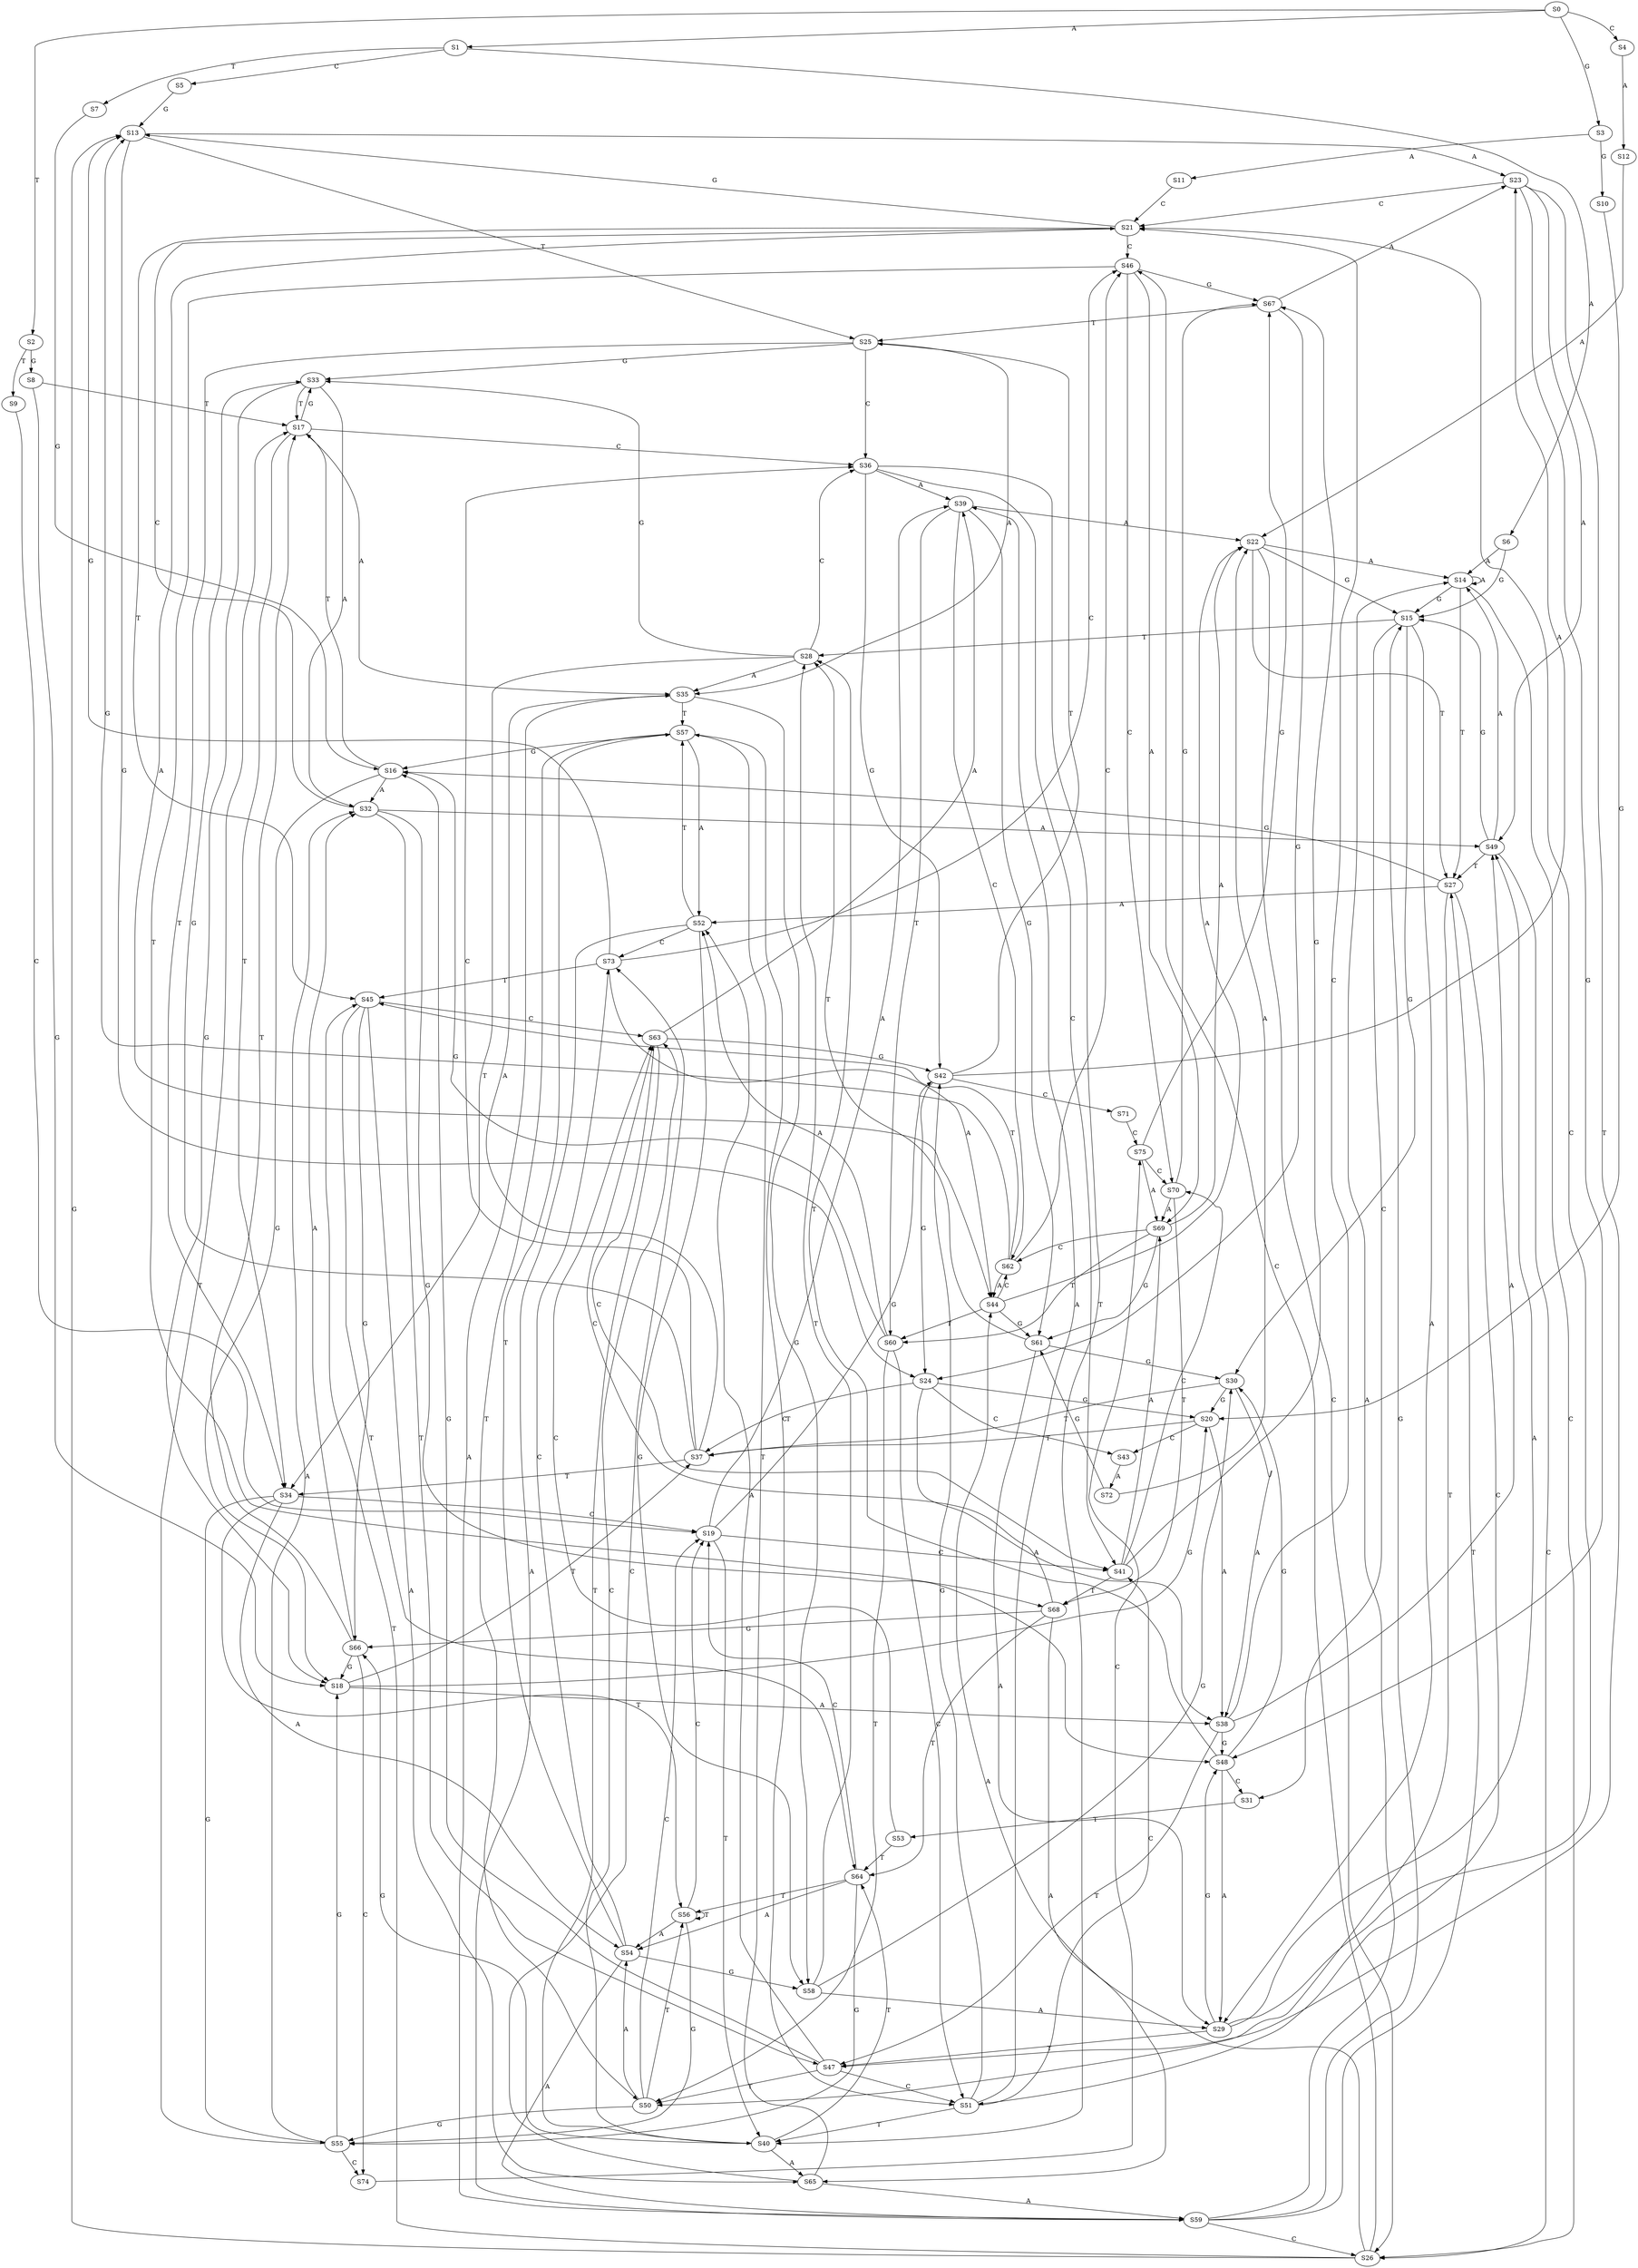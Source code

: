 strict digraph  {
	S0 -> S1 [ label = A ];
	S0 -> S2 [ label = T ];
	S0 -> S3 [ label = G ];
	S0 -> S4 [ label = C ];
	S1 -> S5 [ label = C ];
	S1 -> S6 [ label = A ];
	S1 -> S7 [ label = T ];
	S2 -> S8 [ label = G ];
	S2 -> S9 [ label = T ];
	S3 -> S10 [ label = G ];
	S3 -> S11 [ label = A ];
	S4 -> S12 [ label = A ];
	S5 -> S13 [ label = G ];
	S6 -> S14 [ label = A ];
	S6 -> S15 [ label = G ];
	S7 -> S16 [ label = G ];
	S8 -> S17 [ label = T ];
	S8 -> S18 [ label = G ];
	S9 -> S19 [ label = C ];
	S10 -> S20 [ label = G ];
	S11 -> S21 [ label = C ];
	S12 -> S22 [ label = A ];
	S13 -> S23 [ label = A ];
	S13 -> S24 [ label = G ];
	S13 -> S25 [ label = T ];
	S14 -> S26 [ label = C ];
	S14 -> S27 [ label = T ];
	S14 -> S15 [ label = G ];
	S14 -> S14 [ label = A ];
	S15 -> S28 [ label = T ];
	S15 -> S29 [ label = A ];
	S15 -> S30 [ label = G ];
	S15 -> S31 [ label = C ];
	S16 -> S32 [ label = A ];
	S16 -> S17 [ label = T ];
	S16 -> S18 [ label = G ];
	S17 -> S33 [ label = G ];
	S17 -> S34 [ label = T ];
	S17 -> S35 [ label = A ];
	S17 -> S36 [ label = C ];
	S18 -> S37 [ label = T ];
	S18 -> S20 [ label = G ];
	S18 -> S38 [ label = A ];
	S19 -> S39 [ label = A ];
	S19 -> S40 [ label = T ];
	S19 -> S41 [ label = C ];
	S19 -> S42 [ label = G ];
	S20 -> S38 [ label = A ];
	S20 -> S37 [ label = T ];
	S20 -> S43 [ label = C ];
	S21 -> S44 [ label = A ];
	S21 -> S45 [ label = T ];
	S21 -> S46 [ label = C ];
	S21 -> S13 [ label = G ];
	S22 -> S26 [ label = C ];
	S22 -> S14 [ label = A ];
	S22 -> S27 [ label = T ];
	S22 -> S15 [ label = G ];
	S23 -> S47 [ label = T ];
	S23 -> S48 [ label = G ];
	S23 -> S49 [ label = A ];
	S23 -> S21 [ label = C ];
	S24 -> S37 [ label = T ];
	S24 -> S38 [ label = A ];
	S24 -> S20 [ label = G ];
	S24 -> S43 [ label = C ];
	S25 -> S35 [ label = A ];
	S25 -> S34 [ label = T ];
	S25 -> S33 [ label = G ];
	S25 -> S36 [ label = C ];
	S26 -> S45 [ label = T ];
	S26 -> S46 [ label = C ];
	S26 -> S44 [ label = A ];
	S26 -> S13 [ label = G ];
	S27 -> S50 [ label = T ];
	S27 -> S51 [ label = C ];
	S27 -> S16 [ label = G ];
	S27 -> S52 [ label = A ];
	S28 -> S36 [ label = C ];
	S28 -> S35 [ label = A ];
	S28 -> S33 [ label = G ];
	S28 -> S34 [ label = T ];
	S29 -> S47 [ label = T ];
	S29 -> S49 [ label = A ];
	S29 -> S21 [ label = C ];
	S29 -> S48 [ label = G ];
	S30 -> S38 [ label = A ];
	S30 -> S20 [ label = G ];
	S30 -> S37 [ label = T ];
	S31 -> S53 [ label = T ];
	S32 -> S47 [ label = T ];
	S32 -> S48 [ label = G ];
	S32 -> S49 [ label = A ];
	S32 -> S21 [ label = C ];
	S33 -> S18 [ label = G ];
	S33 -> S32 [ label = A ];
	S33 -> S17 [ label = T ];
	S34 -> S19 [ label = C ];
	S34 -> S54 [ label = A ];
	S34 -> S55 [ label = G ];
	S34 -> S56 [ label = T ];
	S35 -> S57 [ label = T ];
	S35 -> S58 [ label = G ];
	S35 -> S59 [ label = A ];
	S36 -> S39 [ label = A ];
	S36 -> S40 [ label = T ];
	S36 -> S42 [ label = G ];
	S36 -> S41 [ label = C ];
	S37 -> S34 [ label = T ];
	S37 -> S33 [ label = G ];
	S37 -> S36 [ label = C ];
	S37 -> S35 [ label = A ];
	S38 -> S21 [ label = C ];
	S38 -> S49 [ label = A ];
	S38 -> S47 [ label = T ];
	S38 -> S48 [ label = G ];
	S39 -> S60 [ label = T ];
	S39 -> S61 [ label = G ];
	S39 -> S22 [ label = A ];
	S39 -> S62 [ label = C ];
	S40 -> S63 [ label = C ];
	S40 -> S64 [ label = T ];
	S40 -> S65 [ label = A ];
	S40 -> S66 [ label = G ];
	S41 -> S67 [ label = G ];
	S41 -> S68 [ label = T ];
	S41 -> S69 [ label = A ];
	S41 -> S70 [ label = C ];
	S42 -> S71 [ label = C ];
	S42 -> S24 [ label = G ];
	S42 -> S23 [ label = A ];
	S42 -> S25 [ label = T ];
	S43 -> S72 [ label = A ];
	S44 -> S60 [ label = T ];
	S44 -> S62 [ label = C ];
	S44 -> S22 [ label = A ];
	S44 -> S61 [ label = G ];
	S45 -> S63 [ label = C ];
	S45 -> S64 [ label = T ];
	S45 -> S66 [ label = G ];
	S45 -> S65 [ label = A ];
	S46 -> S70 [ label = C ];
	S46 -> S69 [ label = A ];
	S46 -> S68 [ label = T ];
	S46 -> S67 [ label = G ];
	S47 -> S50 [ label = T ];
	S47 -> S52 [ label = A ];
	S47 -> S16 [ label = G ];
	S47 -> S51 [ label = C ];
	S48 -> S30 [ label = G ];
	S48 -> S29 [ label = A ];
	S48 -> S28 [ label = T ];
	S48 -> S31 [ label = C ];
	S49 -> S26 [ label = C ];
	S49 -> S14 [ label = A ];
	S49 -> S27 [ label = T ];
	S49 -> S15 [ label = G ];
	S50 -> S56 [ label = T ];
	S50 -> S54 [ label = A ];
	S50 -> S19 [ label = C ];
	S50 -> S55 [ label = G ];
	S51 -> S42 [ label = G ];
	S51 -> S40 [ label = T ];
	S51 -> S39 [ label = A ];
	S51 -> S41 [ label = C ];
	S52 -> S58 [ label = G ];
	S52 -> S57 [ label = T ];
	S52 -> S59 [ label = A ];
	S52 -> S73 [ label = C ];
	S53 -> S64 [ label = T ];
	S53 -> S63 [ label = C ];
	S54 -> S58 [ label = G ];
	S54 -> S59 [ label = A ];
	S54 -> S73 [ label = C ];
	S54 -> S57 [ label = T ];
	S55 -> S17 [ label = T ];
	S55 -> S32 [ label = A ];
	S55 -> S74 [ label = C ];
	S55 -> S18 [ label = G ];
	S56 -> S19 [ label = C ];
	S56 -> S55 [ label = G ];
	S56 -> S54 [ label = A ];
	S56 -> S56 [ label = T ];
	S57 -> S50 [ label = T ];
	S57 -> S52 [ label = A ];
	S57 -> S16 [ label = G ];
	S57 -> S51 [ label = C ];
	S58 -> S28 [ label = T ];
	S58 -> S29 [ label = A ];
	S58 -> S30 [ label = G ];
	S59 -> S15 [ label = G ];
	S59 -> S14 [ label = A ];
	S59 -> S26 [ label = C ];
	S59 -> S27 [ label = T ];
	S60 -> S51 [ label = C ];
	S60 -> S50 [ label = T ];
	S60 -> S16 [ label = G ];
	S60 -> S52 [ label = A ];
	S61 -> S29 [ label = A ];
	S61 -> S28 [ label = T ];
	S61 -> S30 [ label = G ];
	S62 -> S44 [ label = A ];
	S62 -> S45 [ label = T ];
	S62 -> S46 [ label = C ];
	S62 -> S13 [ label = G ];
	S63 -> S39 [ label = A ];
	S63 -> S41 [ label = C ];
	S63 -> S40 [ label = T ];
	S63 -> S42 [ label = G ];
	S64 -> S56 [ label = T ];
	S64 -> S54 [ label = A ];
	S64 -> S19 [ label = C ];
	S64 -> S55 [ label = G ];
	S65 -> S57 [ label = T ];
	S65 -> S73 [ label = C ];
	S65 -> S59 [ label = A ];
	S66 -> S17 [ label = T ];
	S66 -> S74 [ label = C ];
	S66 -> S32 [ label = A ];
	S66 -> S18 [ label = G ];
	S67 -> S25 [ label = T ];
	S67 -> S23 [ label = A ];
	S67 -> S24 [ label = G ];
	S68 -> S63 [ label = C ];
	S68 -> S66 [ label = G ];
	S68 -> S64 [ label = T ];
	S68 -> S65 [ label = A ];
	S69 -> S22 [ label = A ];
	S69 -> S62 [ label = C ];
	S69 -> S60 [ label = T ];
	S69 -> S61 [ label = G ];
	S70 -> S68 [ label = T ];
	S70 -> S69 [ label = A ];
	S70 -> S67 [ label = G ];
	S71 -> S75 [ label = C ];
	S72 -> S22 [ label = A ];
	S72 -> S61 [ label = G ];
	S73 -> S13 [ label = G ];
	S73 -> S44 [ label = A ];
	S73 -> S46 [ label = C ];
	S73 -> S45 [ label = T ];
	S74 -> S75 [ label = C ];
	S75 -> S69 [ label = A ];
	S75 -> S70 [ label = C ];
	S75 -> S67 [ label = G ];
}
